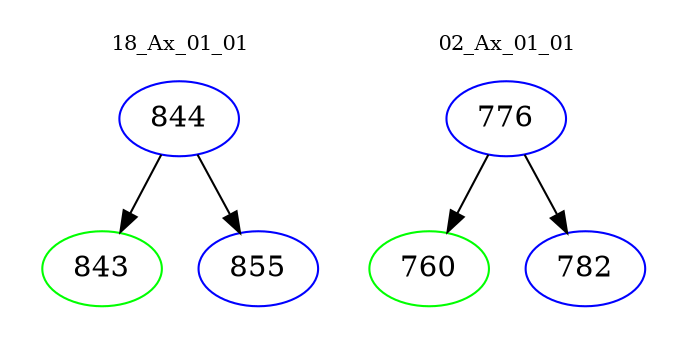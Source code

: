 digraph{
subgraph cluster_0 {
color = white
label = "18_Ax_01_01";
fontsize=10;
T0_844 [label="844", color="blue"]
T0_844 -> T0_843 [color="black"]
T0_843 [label="843", color="green"]
T0_844 -> T0_855 [color="black"]
T0_855 [label="855", color="blue"]
}
subgraph cluster_1 {
color = white
label = "02_Ax_01_01";
fontsize=10;
T1_776 [label="776", color="blue"]
T1_776 -> T1_760 [color="black"]
T1_760 [label="760", color="green"]
T1_776 -> T1_782 [color="black"]
T1_782 [label="782", color="blue"]
}
}
